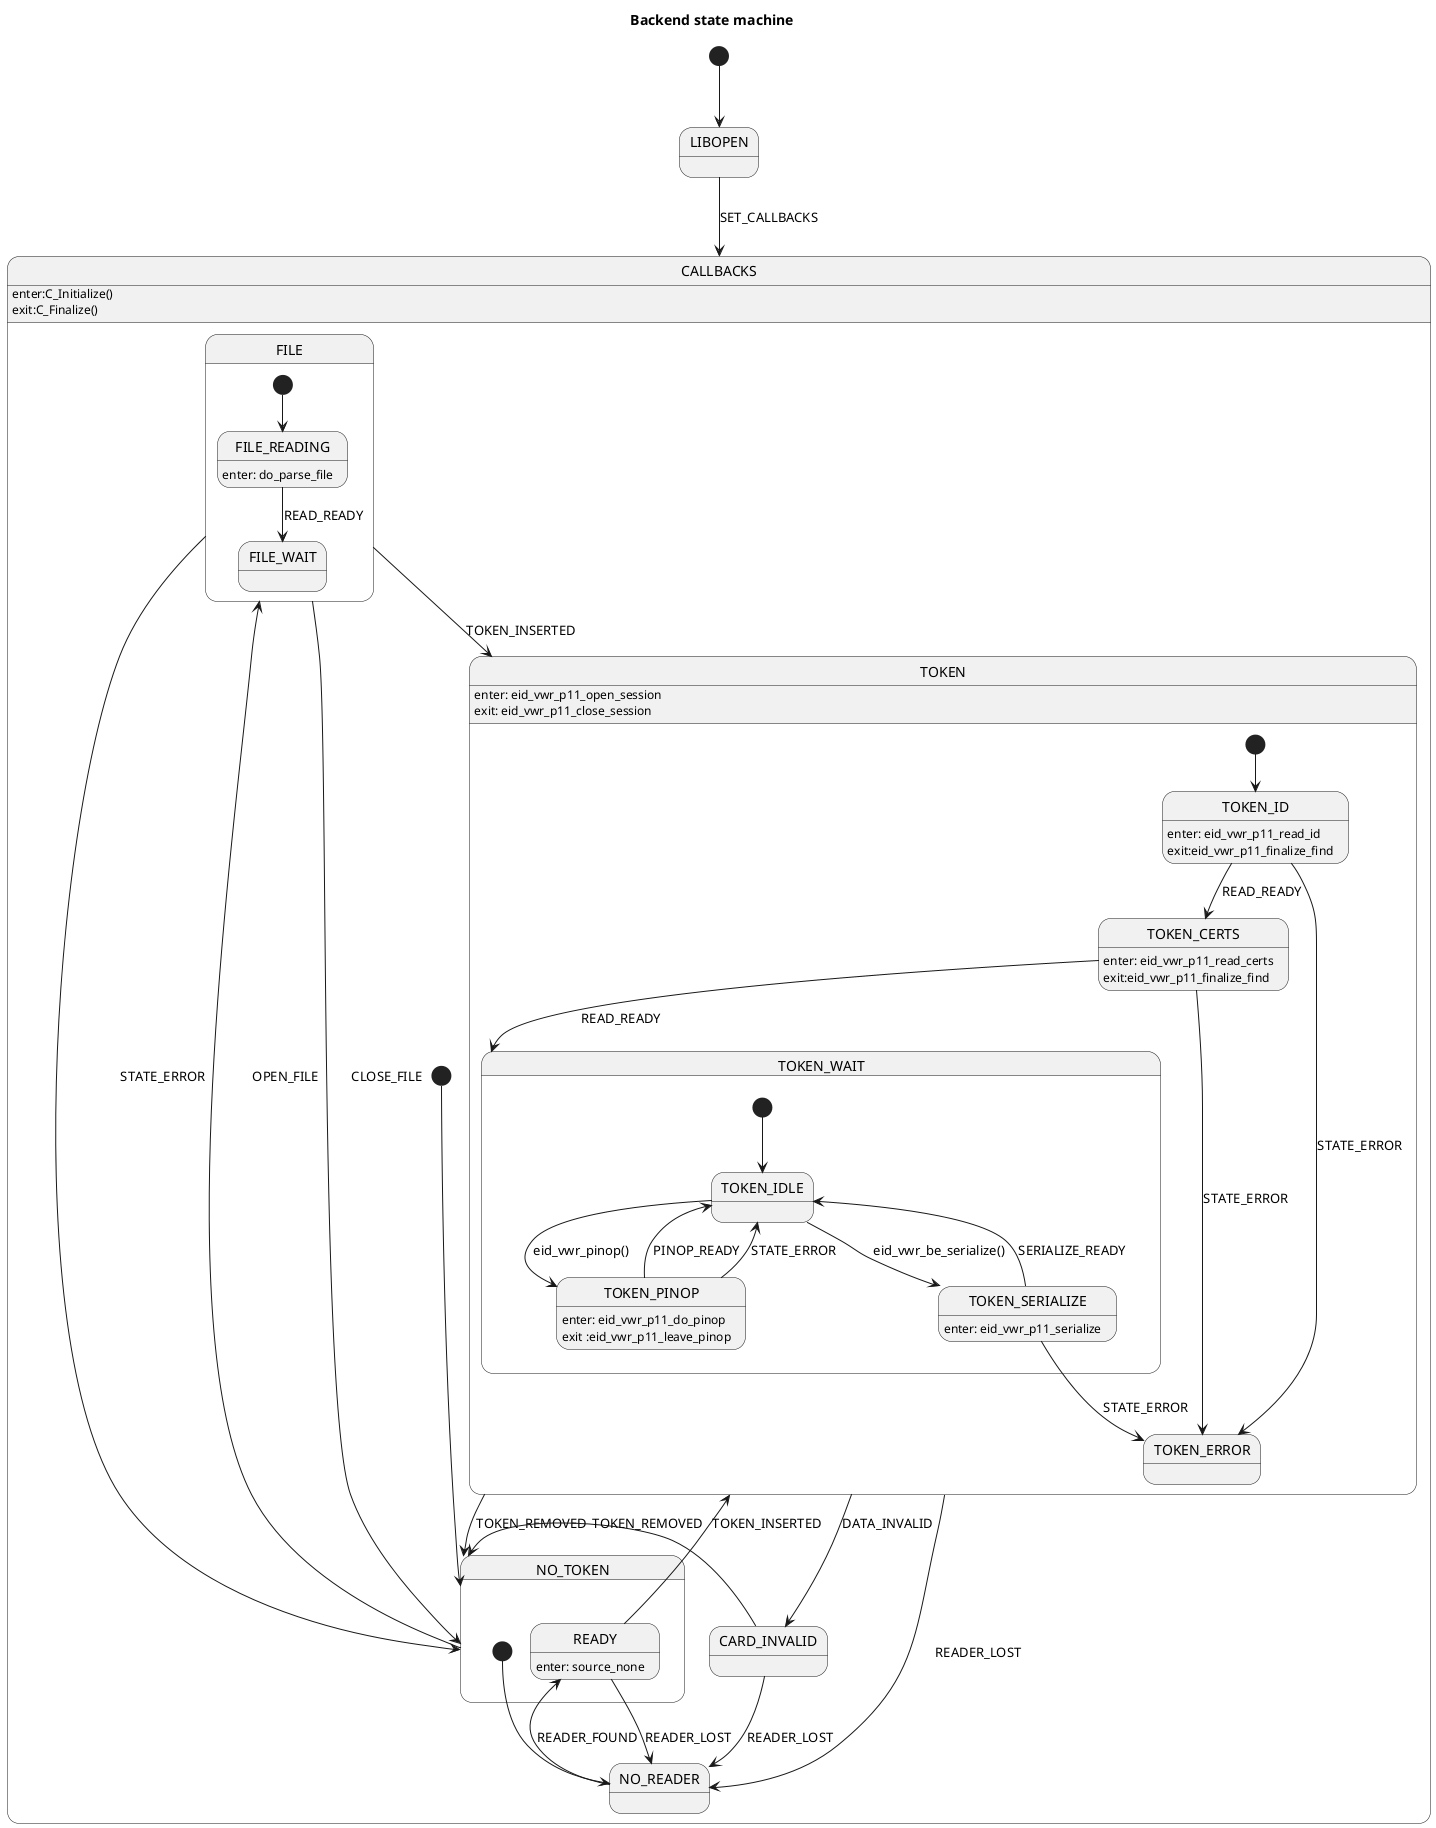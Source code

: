 @startuml
title Backend state machine

' This file documents the state machine as implemented in state.c. It
' can be converted to a diagram by way of PlantUML, see
' http://plantuml.com/

[*] --> LIBOPEN

LIBOPEN --> CALLBACKS : SET_CALLBACKS

CALLBACKS: enter:C_Initialize()\nexit:C_Finalize()
state CALLBACKS {
  state NO_TOKEN
  state TOKEN
  state FILE
  state CARD_INVALID

  [*] --> NO_TOKEN

  NO_TOKEN --> FILE : OPEN_FILE
  FILE --> NO_TOKEN : CLOSE_FILE
  FILE --> TOKEN : TOKEN_INSERTED
  FILE --> NO_TOKEN : STATE_ERROR
  state FILE {
    [*] --> FILE_READING
    FILE_READING: enter: do_parse_file
    FILE_READING --> FILE_WAIT: READ_READY
  }

  TOKEN: enter: eid_vwr_p11_open_session\nexit: eid_vwr_p11_close_session
  TOKEN --> NO_TOKEN : TOKEN_REMOVED
  TOKEN -down-> CARD_INVALID : DATA_INVALID
  TOKEN --> NO_READER : READER_LOST
  CARD_INVALID --> NO_READER : READER_LOST
' Force the arrow to go down for layout purposes

  CARD_INVALID -left-> NO_TOKEN : TOKEN_REMOVED
' Force the arrow to go up for layout purposes
  state NO_TOKEN {
    state NO_READER
    state READY

    [*] --> NO_READER
    NO_READER --> READY : READER_FOUND

    READY --> TOKEN : TOKEN_INSERTED
    READY: enter: source_none
    READY --> NO_READER: READER_LOST
  }

  state TOKEN {
    state TOKEN_ID
    state TOKEN_CERTS
    state TOKEN_ERROR
    state TOKEN_WAIT

    [*] --> TOKEN_ID

    TOKEN_ID --> TOKEN_CERTS : READ_READY
    TOKEN_ID --> TOKEN_ERROR : STATE_ERROR
    TOKEN_ID: enter: eid_vwr_p11_read_id\nexit:eid_vwr_p11_finalize_find

    TOKEN_CERTS --> TOKEN_WAIT : READ_READY
    TOKEN_CERTS --> TOKEN_ERROR : STATE_ERROR
    TOKEN_CERTS: enter: eid_vwr_p11_read_certs\nexit:eid_vwr_p11_finalize_find
 
    state TOKEN_WAIT {
      state TOKEN_IDLE
      state TOKEN_PINOP
      state TOKEN_SERIALIZE

      [*] --> TOKEN_IDLE

      TOKEN_IDLE --> TOKEN_PINOP : eid_vwr_pinop()
      TOKEN_IDLE --> TOKEN_SERIALIZE : eid_vwr_be_serialize()

      TOKEN_PINOP --> TOKEN_IDLE : PINOP_READY 
      TOKEN_PINOP --> TOKEN_IDLE : STATE_ERROR
      TOKEN_PINOP: enter: eid_vwr_p11_do_pinop\nexit :eid_vwr_p11_leave_pinop

      TOKEN_SERIALIZE --> TOKEN_IDLE : SERIALIZE_READY 
      TOKEN_SERIALIZE --> TOKEN_ERROR : STATE_ERROR
      TOKEN_SERIALIZE: enter: eid_vwr_p11_serialize

    }  
  }

}
@enduml
